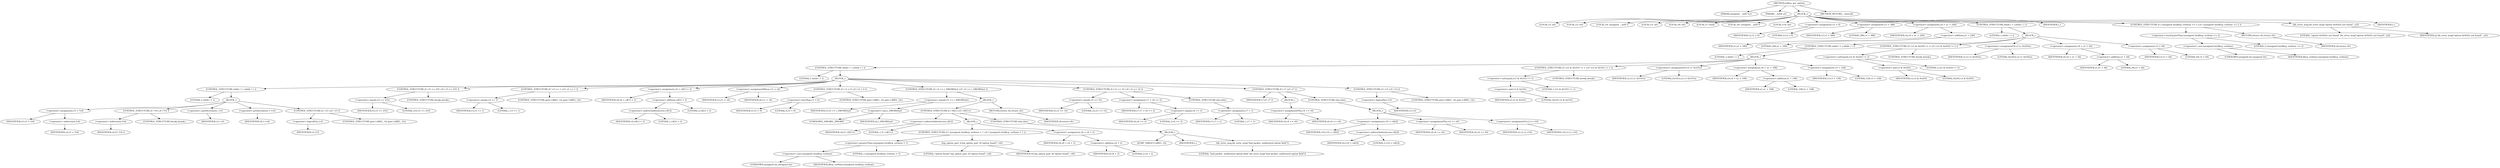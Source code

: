 digraph udhcp_get_option {  
"1000109" [label = "(METHOD,udhcp_get_option)" ]
"1000110" [label = "(PARAM,unsigned __int8 *a1)" ]
"1000111" [label = "(PARAM,__int64 a2)" ]
"1000112" [label = "(BLOCK,,)" ]
"1000113" [label = "(LOCAL,v2: int)" ]
"1000114" [label = "(LOCAL,v3: int)" ]
"1000115" [label = "(LOCAL,v4: unsigned __int8 *)" ]
"1000116" [label = "(LOCAL,v5: int)" ]
"1000117" [label = "(LOCAL,v6: int)" ]
"1000118" [label = "(LOCAL,v7: bool)" ]
"1000119" [label = "(LOCAL,v8: unsigned __int8 *)" ]
"1000120" [label = "(LOCAL,v10: int)" ]
"1000121" [label = "(<operator>.assignment,v2 = 0)" ]
"1000122" [label = "(IDENTIFIER,v2,v2 = 0)" ]
"1000123" [label = "(LITERAL,0,v2 = 0)" ]
"1000124" [label = "(<operator>.assignment,v3 = 388)" ]
"1000125" [label = "(IDENTIFIER,v3,v3 = 388)" ]
"1000126" [label = "(LITERAL,388,v3 = 388)" ]
"1000127" [label = "(<operator>.assignment,v4 = a1 + 240)" ]
"1000128" [label = "(IDENTIFIER,v4,v4 = a1 + 240)" ]
"1000129" [label = "(<operator>.addition,a1 + 240)" ]
"1000130" [label = "(IDENTIFIER,a1,a1 + 240)" ]
"1000131" [label = "(LITERAL,240,a1 + 240)" ]
"1000132" [label = "(CONTROL_STRUCTURE,while ( 1 ),while ( 1 ))" ]
"1000133" [label = "(LITERAL,1,while ( 1 ))" ]
"1000134" [label = "(BLOCK,,)" ]
"1000135" [label = "(CONTROL_STRUCTURE,while ( 1 ),while ( 1 ))" ]
"1000136" [label = "(LITERAL,1,while ( 1 ))" ]
"1000137" [label = "(BLOCK,,)" ]
"1000138" [label = "(CONTROL_STRUCTURE,while ( 1 ),while ( 1 ))" ]
"1000139" [label = "(LITERAL,1,while ( 1 ))" ]
"1000140" [label = "(BLOCK,,)" ]
"1000141" [label = "(CONTROL_STRUCTURE,while ( 1 ),while ( 1 ))" ]
"1000142" [label = "(LITERAL,1,while ( 1 ))" ]
"1000143" [label = "(BLOCK,,)" ]
"1000144" [label = "(<operator>.assignment,v5 = *v4)" ]
"1000145" [label = "(IDENTIFIER,v5,v5 = *v4)" ]
"1000146" [label = "(<operator>.indirection,*v4)" ]
"1000147" [label = "(IDENTIFIER,v4,v5 = *v4)" ]
"1000148" [label = "(CONTROL_STRUCTURE,if ( *v4 ),if ( *v4 ))" ]
"1000149" [label = "(<operator>.indirection,*v4)" ]
"1000150" [label = "(IDENTIFIER,v4,if ( *v4 ))" ]
"1000151" [label = "(CONTROL_STRUCTURE,break;,break;)" ]
"1000152" [label = "(<operator>.preDecrement,--v3)" ]
"1000153" [label = "(IDENTIFIER,v3,--v3)" ]
"1000154" [label = "(<operator>.preIncrement,++v4)" ]
"1000155" [label = "(IDENTIFIER,v4,++v4)" ]
"1000156" [label = "(CONTROL_STRUCTURE,if ( !v3 ),if ( !v3 ))" ]
"1000157" [label = "(<operator>.logicalNot,!v3)" ]
"1000158" [label = "(IDENTIFIER,v3,!v3)" ]
"1000159" [label = "(CONTROL_STRUCTURE,goto LABEL_14;,goto LABEL_14;)" ]
"1000160" [label = "(CONTROL_STRUCTURE,if ( v5 == 255 ),if ( v5 == 255 ))" ]
"1000161" [label = "(<operator>.equals,v5 == 255)" ]
"1000162" [label = "(IDENTIFIER,v5,v5 == 255)" ]
"1000163" [label = "(LITERAL,255,v5 == 255)" ]
"1000164" [label = "(CONTROL_STRUCTURE,break;,break;)" ]
"1000165" [label = "(CONTROL_STRUCTURE,if ( v3 == 1 ),if ( v3 == 1 ))" ]
"1000166" [label = "(<operator>.equals,v3 == 1)" ]
"1000167" [label = "(IDENTIFIER,v3,v3 == 1)" ]
"1000168" [label = "(LITERAL,1,v3 == 1)" ]
"1000169" [label = "(CONTROL_STRUCTURE,goto LABEL_14;,goto LABEL_14;)" ]
"1000170" [label = "(<operator>.assignment,v6 = v4[1] + 2)" ]
"1000171" [label = "(IDENTIFIER,v6,v6 = v4[1] + 2)" ]
"1000172" [label = "(<operator>.addition,v4[1] + 2)" ]
"1000173" [label = "(<operator>.indirectIndexAccess,v4[1])" ]
"1000174" [label = "(IDENTIFIER,v4,v4[1] + 2)" ]
"1000175" [label = "(LITERAL,1,v4[1] + 2)" ]
"1000176" [label = "(LITERAL,2,v4[1] + 2)" ]
"1000177" [label = "(<operator>.assignmentMinus,v3 -= v6)" ]
"1000178" [label = "(IDENTIFIER,v3,v3 -= v6)" ]
"1000179" [label = "(IDENTIFIER,v6,v3 -= v6)" ]
"1000180" [label = "(CONTROL_STRUCTURE,if ( v3 < 0 ),if ( v3 < 0 ))" ]
"1000181" [label = "(<operator>.lessThan,v3 < 0)" ]
"1000182" [label = "(IDENTIFIER,v3,v3 < 0)" ]
"1000183" [label = "(LITERAL,0,v3 < 0)" ]
"1000184" [label = "(CONTROL_STRUCTURE,goto LABEL_14;,goto LABEL_14;)" ]
"1000185" [label = "(CONTROL_STRUCTURE,if ( v5 == (_DWORD)a2 ),if ( v5 == (_DWORD)a2 ))" ]
"1000186" [label = "(<operator>.equals,v5 == (_DWORD)a2)" ]
"1000187" [label = "(IDENTIFIER,v5,v5 == (_DWORD)a2)" ]
"1000188" [label = "(<operator>.cast,(_DWORD)a2)" ]
"1000189" [label = "(UNKNOWN,_DWORD,_DWORD)" ]
"1000190" [label = "(IDENTIFIER,a2,(_DWORD)a2)" ]
"1000191" [label = "(BLOCK,,)" ]
"1000192" [label = "(CONTROL_STRUCTURE,if ( v4[1] ),if ( v4[1] ))" ]
"1000193" [label = "(<operator>.indirectIndexAccess,v4[1])" ]
"1000194" [label = "(IDENTIFIER,v4,if ( v4[1] ))" ]
"1000195" [label = "(LITERAL,1,if ( v4[1] ))" ]
"1000196" [label = "(BLOCK,,)" ]
"1000197" [label = "(CONTROL_STRUCTURE,if ( (unsigned int)dhcp_verbose > 1 ),if ( (unsigned int)dhcp_verbose > 1 ))" ]
"1000198" [label = "(<operator>.greaterThan,(unsigned int)dhcp_verbose > 1)" ]
"1000199" [label = "(<operator>.cast,(unsigned int)dhcp_verbose)" ]
"1000200" [label = "(UNKNOWN,unsigned int,unsigned int)" ]
"1000201" [label = "(IDENTIFIER,dhcp_verbose,(unsigned int)dhcp_verbose)" ]
"1000202" [label = "(LITERAL,1,(unsigned int)dhcp_verbose > 1)" ]
"1000203" [label = "(log_option_part_0,log_option_part_0(\"option found\", v4))" ]
"1000204" [label = "(LITERAL,\"option found\",log_option_part_0(\"option found\", v4))" ]
"1000205" [label = "(IDENTIFIER,v4,log_option_part_0(\"option found\", v4))" ]
"1000206" [label = "(<operator>.assignment,v8 = v4 + 2)" ]
"1000207" [label = "(IDENTIFIER,v8,v8 = v4 + 2)" ]
"1000208" [label = "(<operator>.addition,v4 + 2)" ]
"1000209" [label = "(IDENTIFIER,v4,v4 + 2)" ]
"1000210" [label = "(LITERAL,2,v4 + 2)" ]
"1000211" [label = "(CONTROL_STRUCTURE,else,else)" ]
"1000212" [label = "(BLOCK,,)" ]
"1000213" [label = "(JUMP_TARGET,LABEL_14)" ]
"1000214" [label = "(IDENTIFIER,L,)" ]
"1000215" [label = "(bb_error_msg,bb_error_msg(\"bad packet, malformed option field\"))" ]
"1000216" [label = "(LITERAL,\"bad packet, malformed option field\",bb_error_msg(\"bad packet, malformed option field\"))" ]
"1000217" [label = "(RETURN,return v8;,return v8;)" ]
"1000218" [label = "(IDENTIFIER,v8,return v8;)" ]
"1000219" [label = "(CONTROL_STRUCTURE,if ( v5 == 52 ),if ( v5 == 52 ))" ]
"1000220" [label = "(<operator>.equals,v5 == 52)" ]
"1000221" [label = "(IDENTIFIER,v5,v5 == 52)" ]
"1000222" [label = "(LITERAL,52,v5 == 52)" ]
"1000223" [label = "(<operator>.assignment,v7 = v6 == 2)" ]
"1000224" [label = "(IDENTIFIER,v7,v7 = v6 == 2)" ]
"1000225" [label = "(<operator>.equals,v6 == 2)" ]
"1000226" [label = "(IDENTIFIER,v6,v6 == 2)" ]
"1000227" [label = "(LITERAL,2,v6 == 2)" ]
"1000228" [label = "(CONTROL_STRUCTURE,else,else)" ]
"1000229" [label = "(<operator>.assignment,v7 = 1)" ]
"1000230" [label = "(IDENTIFIER,v7,v7 = 1)" ]
"1000231" [label = "(LITERAL,1,v7 = 1)" ]
"1000232" [label = "(CONTROL_STRUCTURE,if ( v7 ),if ( v7 ))" ]
"1000233" [label = "(IDENTIFIER,v7,if ( v7 ))" ]
"1000234" [label = "(BLOCK,,)" ]
"1000235" [label = "(<operator>.assignmentPlus,v4 += v6)" ]
"1000236" [label = "(IDENTIFIER,v4,v4 += v6)" ]
"1000237" [label = "(IDENTIFIER,v6,v4 += v6)" ]
"1000238" [label = "(CONTROL_STRUCTURE,else,else)" ]
"1000239" [label = "(BLOCK,,)" ]
"1000240" [label = "(<operator>.assignment,v10 = v4[2])" ]
"1000241" [label = "(IDENTIFIER,v10,v10 = v4[2])" ]
"1000242" [label = "(<operator>.indirectIndexAccess,v4[2])" ]
"1000243" [label = "(IDENTIFIER,v4,v10 = v4[2])" ]
"1000244" [label = "(LITERAL,2,v10 = v4[2])" ]
"1000245" [label = "(<operator>.assignmentPlus,v4 += v6)" ]
"1000246" [label = "(IDENTIFIER,v4,v4 += v6)" ]
"1000247" [label = "(IDENTIFIER,v6,v4 += v6)" ]
"1000248" [label = "(<operators>.assignmentOr,v2 |= v10)" ]
"1000249" [label = "(IDENTIFIER,v2,v2 |= v10)" ]
"1000250" [label = "(IDENTIFIER,v10,v2 |= v10)" ]
"1000251" [label = "(CONTROL_STRUCTURE,if ( !v3 ),if ( !v3 ))" ]
"1000252" [label = "(<operator>.logicalNot,!v3)" ]
"1000253" [label = "(IDENTIFIER,v3,!v3)" ]
"1000254" [label = "(CONTROL_STRUCTURE,goto LABEL_14;,goto LABEL_14;)" ]
"1000255" [label = "(CONTROL_STRUCTURE,if ( (v2 & 0x101) != 1 ),if ( (v2 & 0x101) != 1 ))" ]
"1000256" [label = "(<operator>.notEquals,(v2 & 0x101) != 1)" ]
"1000257" [label = "(<operator>.and,v2 & 0x101)" ]
"1000258" [label = "(IDENTIFIER,v2,v2 & 0x101)" ]
"1000259" [label = "(LITERAL,0x101,v2 & 0x101)" ]
"1000260" [label = "(LITERAL,1,(v2 & 0x101) != 1)" ]
"1000261" [label = "(CONTROL_STRUCTURE,break;,break;)" ]
"1000262" [label = "(<operators>.assignmentOr,v2 |= 0x101u)" ]
"1000263" [label = "(IDENTIFIER,v2,v2 |= 0x101u)" ]
"1000264" [label = "(LITERAL,0x101u,v2 |= 0x101u)" ]
"1000265" [label = "(<operator>.assignment,v4 = a1 + 108)" ]
"1000266" [label = "(IDENTIFIER,v4,v4 = a1 + 108)" ]
"1000267" [label = "(<operator>.addition,a1 + 108)" ]
"1000268" [label = "(IDENTIFIER,a1,a1 + 108)" ]
"1000269" [label = "(LITERAL,108,a1 + 108)" ]
"1000270" [label = "(<operator>.assignment,v3 = 128)" ]
"1000271" [label = "(IDENTIFIER,v3,v3 = 128)" ]
"1000272" [label = "(LITERAL,128,v3 = 128)" ]
"1000273" [label = "(CONTROL_STRUCTURE,if ( (v2 & 0x202) != 2 ),if ( (v2 & 0x202) != 2 ))" ]
"1000274" [label = "(<operator>.notEquals,(v2 & 0x202) != 2)" ]
"1000275" [label = "(<operator>.and,v2 & 0x202)" ]
"1000276" [label = "(IDENTIFIER,v2,v2 & 0x202)" ]
"1000277" [label = "(LITERAL,0x202,v2 & 0x202)" ]
"1000278" [label = "(LITERAL,2,(v2 & 0x202) != 2)" ]
"1000279" [label = "(CONTROL_STRUCTURE,break;,break;)" ]
"1000280" [label = "(<operators>.assignmentOr,v2 |= 0x202u)" ]
"1000281" [label = "(IDENTIFIER,v2,v2 |= 0x202u)" ]
"1000282" [label = "(LITERAL,0x202u,v2 |= 0x202u)" ]
"1000283" [label = "(<operator>.assignment,v4 = a1 + 44)" ]
"1000284" [label = "(IDENTIFIER,v4,v4 = a1 + 44)" ]
"1000285" [label = "(<operator>.addition,a1 + 44)" ]
"1000286" [label = "(IDENTIFIER,a1,a1 + 44)" ]
"1000287" [label = "(LITERAL,44,a1 + 44)" ]
"1000288" [label = "(<operator>.assignment,v3 = 64)" ]
"1000289" [label = "(IDENTIFIER,v3,v3 = 64)" ]
"1000290" [label = "(LITERAL,64,v3 = 64)" ]
"1000291" [label = "(IDENTIFIER,L,)" ]
"1000292" [label = "(CONTROL_STRUCTURE,if ( (unsigned int)dhcp_verbose <= 2 ),if ( (unsigned int)dhcp_verbose <= 2 ))" ]
"1000293" [label = "(<operator>.lessEqualsThan,(unsigned int)dhcp_verbose <= 2)" ]
"1000294" [label = "(<operator>.cast,(unsigned int)dhcp_verbose)" ]
"1000295" [label = "(UNKNOWN,unsigned int,unsigned int)" ]
"1000296" [label = "(IDENTIFIER,dhcp_verbose,(unsigned int)dhcp_verbose)" ]
"1000297" [label = "(LITERAL,2,(unsigned int)dhcp_verbose <= 2)" ]
"1000298" [label = "(RETURN,return v8;,return v8;)" ]
"1000299" [label = "(IDENTIFIER,v8,return v8;)" ]
"1000300" [label = "(bb_error_msg,bb_error_msg(\"option 0x%02x not found\", a2))" ]
"1000301" [label = "(LITERAL,\"option 0x%02x not found\",bb_error_msg(\"option 0x%02x not found\", a2))" ]
"1000302" [label = "(IDENTIFIER,a2,bb_error_msg(\"option 0x%02x not found\", a2))" ]
"1000303" [label = "(IDENTIFIER,L,)" ]
"1000304" [label = "(METHOD_RETURN,__fastcall)" ]
  "1000109" -> "1000110" 
  "1000109" -> "1000111" 
  "1000109" -> "1000112" 
  "1000109" -> "1000304" 
  "1000112" -> "1000113" 
  "1000112" -> "1000114" 
  "1000112" -> "1000115" 
  "1000112" -> "1000116" 
  "1000112" -> "1000117" 
  "1000112" -> "1000118" 
  "1000112" -> "1000119" 
  "1000112" -> "1000120" 
  "1000112" -> "1000121" 
  "1000112" -> "1000124" 
  "1000112" -> "1000127" 
  "1000112" -> "1000132" 
  "1000112" -> "1000291" 
  "1000112" -> "1000292" 
  "1000112" -> "1000300" 
  "1000112" -> "1000303" 
  "1000121" -> "1000122" 
  "1000121" -> "1000123" 
  "1000124" -> "1000125" 
  "1000124" -> "1000126" 
  "1000127" -> "1000128" 
  "1000127" -> "1000129" 
  "1000129" -> "1000130" 
  "1000129" -> "1000131" 
  "1000132" -> "1000133" 
  "1000132" -> "1000134" 
  "1000134" -> "1000135" 
  "1000134" -> "1000273" 
  "1000134" -> "1000280" 
  "1000134" -> "1000283" 
  "1000134" -> "1000288" 
  "1000135" -> "1000136" 
  "1000135" -> "1000137" 
  "1000137" -> "1000138" 
  "1000137" -> "1000255" 
  "1000137" -> "1000262" 
  "1000137" -> "1000265" 
  "1000137" -> "1000270" 
  "1000138" -> "1000139" 
  "1000138" -> "1000140" 
  "1000140" -> "1000141" 
  "1000140" -> "1000160" 
  "1000140" -> "1000165" 
  "1000140" -> "1000170" 
  "1000140" -> "1000177" 
  "1000140" -> "1000180" 
  "1000140" -> "1000185" 
  "1000140" -> "1000219" 
  "1000140" -> "1000232" 
  "1000140" -> "1000251" 
  "1000141" -> "1000142" 
  "1000141" -> "1000143" 
  "1000143" -> "1000144" 
  "1000143" -> "1000148" 
  "1000143" -> "1000152" 
  "1000143" -> "1000154" 
  "1000143" -> "1000156" 
  "1000144" -> "1000145" 
  "1000144" -> "1000146" 
  "1000146" -> "1000147" 
  "1000148" -> "1000149" 
  "1000148" -> "1000151" 
  "1000149" -> "1000150" 
  "1000152" -> "1000153" 
  "1000154" -> "1000155" 
  "1000156" -> "1000157" 
  "1000156" -> "1000159" 
  "1000157" -> "1000158" 
  "1000160" -> "1000161" 
  "1000160" -> "1000164" 
  "1000161" -> "1000162" 
  "1000161" -> "1000163" 
  "1000165" -> "1000166" 
  "1000165" -> "1000169" 
  "1000166" -> "1000167" 
  "1000166" -> "1000168" 
  "1000170" -> "1000171" 
  "1000170" -> "1000172" 
  "1000172" -> "1000173" 
  "1000172" -> "1000176" 
  "1000173" -> "1000174" 
  "1000173" -> "1000175" 
  "1000177" -> "1000178" 
  "1000177" -> "1000179" 
  "1000180" -> "1000181" 
  "1000180" -> "1000184" 
  "1000181" -> "1000182" 
  "1000181" -> "1000183" 
  "1000185" -> "1000186" 
  "1000185" -> "1000191" 
  "1000186" -> "1000187" 
  "1000186" -> "1000188" 
  "1000188" -> "1000189" 
  "1000188" -> "1000190" 
  "1000191" -> "1000192" 
  "1000191" -> "1000217" 
  "1000192" -> "1000193" 
  "1000192" -> "1000196" 
  "1000192" -> "1000211" 
  "1000193" -> "1000194" 
  "1000193" -> "1000195" 
  "1000196" -> "1000197" 
  "1000196" -> "1000206" 
  "1000197" -> "1000198" 
  "1000197" -> "1000203" 
  "1000198" -> "1000199" 
  "1000198" -> "1000202" 
  "1000199" -> "1000200" 
  "1000199" -> "1000201" 
  "1000203" -> "1000204" 
  "1000203" -> "1000205" 
  "1000206" -> "1000207" 
  "1000206" -> "1000208" 
  "1000208" -> "1000209" 
  "1000208" -> "1000210" 
  "1000211" -> "1000212" 
  "1000212" -> "1000213" 
  "1000212" -> "1000214" 
  "1000212" -> "1000215" 
  "1000215" -> "1000216" 
  "1000217" -> "1000218" 
  "1000219" -> "1000220" 
  "1000219" -> "1000223" 
  "1000219" -> "1000228" 
  "1000220" -> "1000221" 
  "1000220" -> "1000222" 
  "1000223" -> "1000224" 
  "1000223" -> "1000225" 
  "1000225" -> "1000226" 
  "1000225" -> "1000227" 
  "1000228" -> "1000229" 
  "1000229" -> "1000230" 
  "1000229" -> "1000231" 
  "1000232" -> "1000233" 
  "1000232" -> "1000234" 
  "1000232" -> "1000238" 
  "1000234" -> "1000235" 
  "1000235" -> "1000236" 
  "1000235" -> "1000237" 
  "1000238" -> "1000239" 
  "1000239" -> "1000240" 
  "1000239" -> "1000245" 
  "1000239" -> "1000248" 
  "1000240" -> "1000241" 
  "1000240" -> "1000242" 
  "1000242" -> "1000243" 
  "1000242" -> "1000244" 
  "1000245" -> "1000246" 
  "1000245" -> "1000247" 
  "1000248" -> "1000249" 
  "1000248" -> "1000250" 
  "1000251" -> "1000252" 
  "1000251" -> "1000254" 
  "1000252" -> "1000253" 
  "1000255" -> "1000256" 
  "1000255" -> "1000261" 
  "1000256" -> "1000257" 
  "1000256" -> "1000260" 
  "1000257" -> "1000258" 
  "1000257" -> "1000259" 
  "1000262" -> "1000263" 
  "1000262" -> "1000264" 
  "1000265" -> "1000266" 
  "1000265" -> "1000267" 
  "1000267" -> "1000268" 
  "1000267" -> "1000269" 
  "1000270" -> "1000271" 
  "1000270" -> "1000272" 
  "1000273" -> "1000274" 
  "1000273" -> "1000279" 
  "1000274" -> "1000275" 
  "1000274" -> "1000278" 
  "1000275" -> "1000276" 
  "1000275" -> "1000277" 
  "1000280" -> "1000281" 
  "1000280" -> "1000282" 
  "1000283" -> "1000284" 
  "1000283" -> "1000285" 
  "1000285" -> "1000286" 
  "1000285" -> "1000287" 
  "1000288" -> "1000289" 
  "1000288" -> "1000290" 
  "1000292" -> "1000293" 
  "1000292" -> "1000298" 
  "1000293" -> "1000294" 
  "1000293" -> "1000297" 
  "1000294" -> "1000295" 
  "1000294" -> "1000296" 
  "1000298" -> "1000299" 
  "1000300" -> "1000301" 
  "1000300" -> "1000302" 
}
